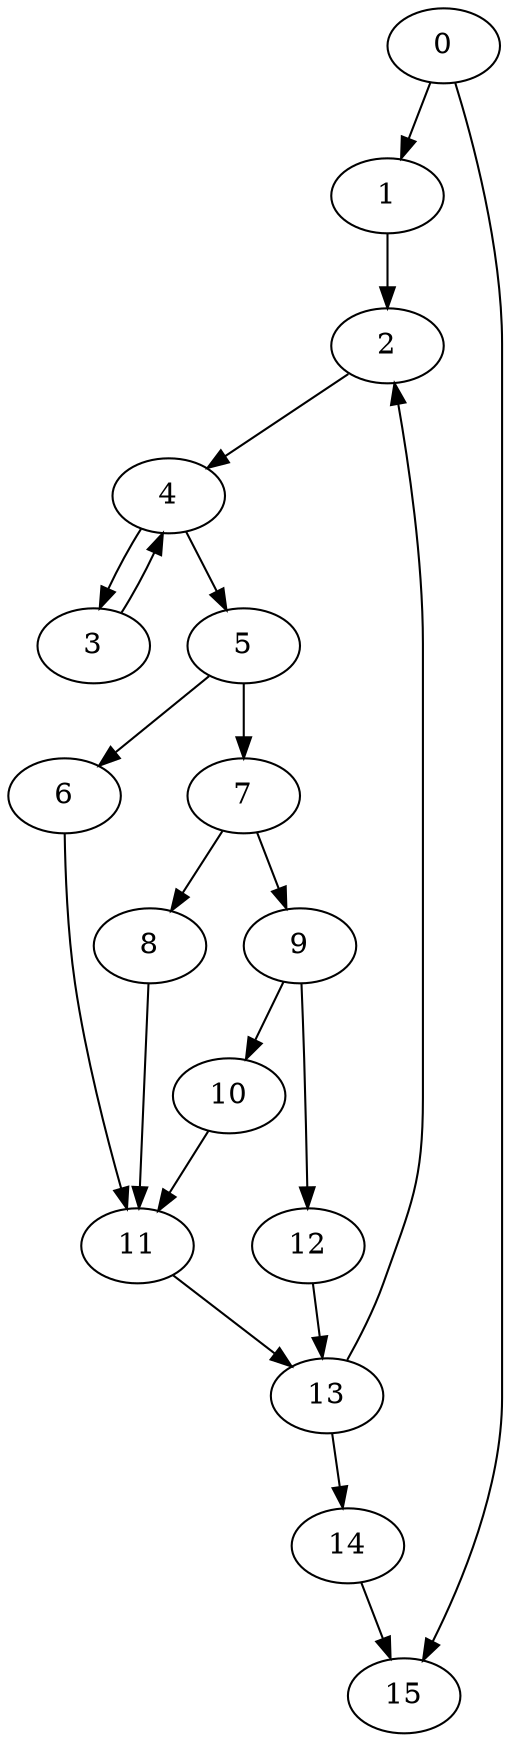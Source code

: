 digraph {
	0
	1
	2
	3
	4
	5
	6
	7
	8
	9
	10
	11
	12
	13
	14
	15
	7 -> 8
	13 -> 14
	1 -> 2
	13 -> 2
	5 -> 7
	7 -> 9
	9 -> 10
	6 -> 11
	8 -> 11
	10 -> 11
	11 -> 13
	12 -> 13
	4 -> 3
	4 -> 5
	2 -> 4
	3 -> 4
	5 -> 6
	9 -> 12
	0 -> 15
	14 -> 15
	0 -> 1
}
